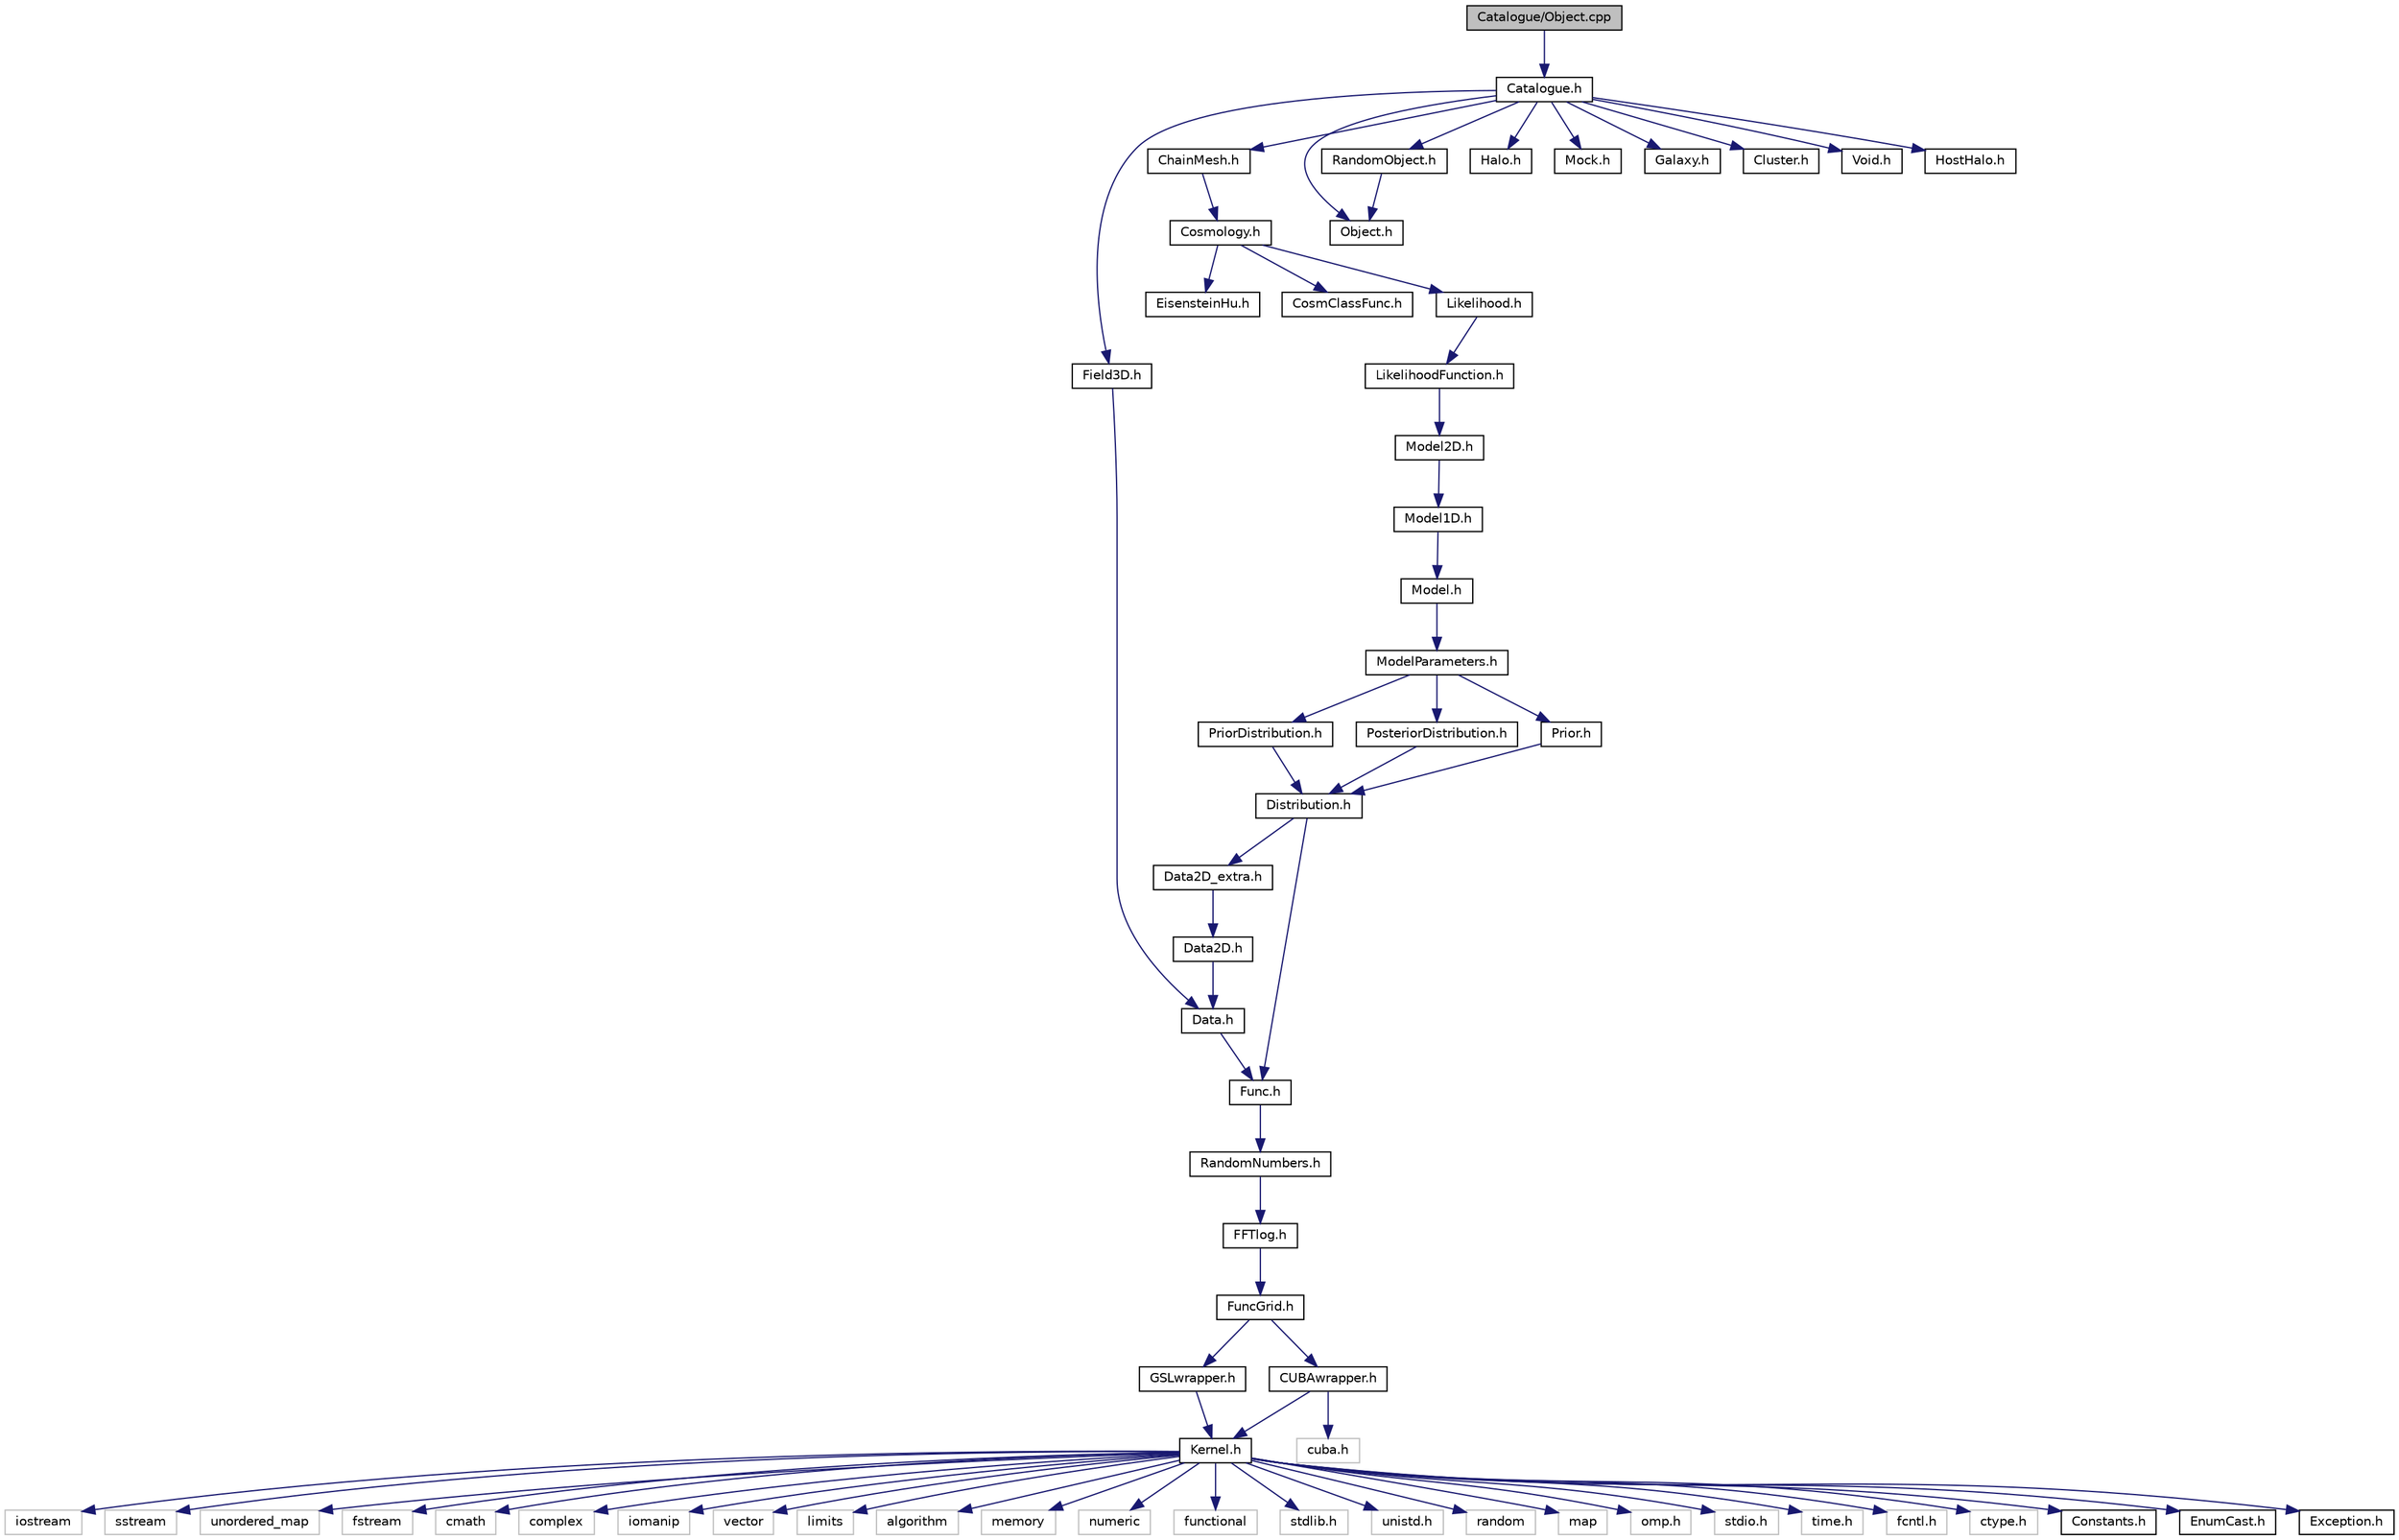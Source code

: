digraph "Catalogue/Object.cpp"
{
  edge [fontname="Helvetica",fontsize="10",labelfontname="Helvetica",labelfontsize="10"];
  node [fontname="Helvetica",fontsize="10",shape=record];
  Node0 [label="Catalogue/Object.cpp",height=0.2,width=0.4,color="black", fillcolor="grey75", style="filled", fontcolor="black"];
  Node0 -> Node1 [color="midnightblue",fontsize="10",style="solid",fontname="Helvetica"];
  Node1 [label="Catalogue.h",height=0.2,width=0.4,color="black", fillcolor="white", style="filled",URL="$d7/d9f/Catalogue_8h.html",tooltip="The class Catalogue. "];
  Node1 -> Node2 [color="midnightblue",fontsize="10",style="solid",fontname="Helvetica"];
  Node2 [label="Field3D.h",height=0.2,width=0.4,color="black", fillcolor="white", style="filled",URL="$df/db4/Field3D_8h.html",tooltip="The class field3D. "];
  Node2 -> Node3 [color="midnightblue",fontsize="10",style="solid",fontname="Helvetica"];
  Node3 [label="Data.h",height=0.2,width=0.4,color="black", fillcolor="white", style="filled",URL="$d6/df6/Data_8h.html",tooltip="The class Data. "];
  Node3 -> Node4 [color="midnightblue",fontsize="10",style="solid",fontname="Helvetica"];
  Node4 [label="Func.h",height=0.2,width=0.4,color="black", fillcolor="white", style="filled",URL="$d2/d8a/Func_8h.html",tooltip="Useful generic functions. "];
  Node4 -> Node5 [color="midnightblue",fontsize="10",style="solid",fontname="Helvetica"];
  Node5 [label="RandomNumbers.h",height=0.2,width=0.4,color="black", fillcolor="white", style="filled",URL="$d9/d17/RandomNumbers_8h.html",tooltip="Class functions used to generate random numbers. "];
  Node5 -> Node6 [color="midnightblue",fontsize="10",style="solid",fontname="Helvetica"];
  Node6 [label="FFTlog.h",height=0.2,width=0.4,color="black", fillcolor="white", style="filled",URL="$da/ddd/FFTlog_8h.html",tooltip="Wrapper for fftlog wripper. "];
  Node6 -> Node7 [color="midnightblue",fontsize="10",style="solid",fontname="Helvetica"];
  Node7 [label="FuncGrid.h",height=0.2,width=0.4,color="black", fillcolor="white", style="filled",URL="$d5/d38/FuncGrid_8h.html",tooltip="Class used to handle functions stored on a grid. "];
  Node7 -> Node8 [color="midnightblue",fontsize="10",style="solid",fontname="Helvetica"];
  Node8 [label="GSLwrapper.h",height=0.2,width=0.4,color="black", fillcolor="white", style="filled",URL="$de/dc4/GSLwrapper_8h.html",tooltip="functions that wrap GSL routines for integration, root finding and minimization "];
  Node8 -> Node9 [color="midnightblue",fontsize="10",style="solid",fontname="Helvetica"];
  Node9 [label="Kernel.h",height=0.2,width=0.4,color="black", fillcolor="white", style="filled",URL="$d3/de9/Kernel_8h.html",tooltip="Useful generic functions. "];
  Node9 -> Node10 [color="midnightblue",fontsize="10",style="solid",fontname="Helvetica"];
  Node10 [label="iostream",height=0.2,width=0.4,color="grey75", fillcolor="white", style="filled"];
  Node9 -> Node11 [color="midnightblue",fontsize="10",style="solid",fontname="Helvetica"];
  Node11 [label="sstream",height=0.2,width=0.4,color="grey75", fillcolor="white", style="filled"];
  Node9 -> Node12 [color="midnightblue",fontsize="10",style="solid",fontname="Helvetica"];
  Node12 [label="unordered_map",height=0.2,width=0.4,color="grey75", fillcolor="white", style="filled"];
  Node9 -> Node13 [color="midnightblue",fontsize="10",style="solid",fontname="Helvetica"];
  Node13 [label="fstream",height=0.2,width=0.4,color="grey75", fillcolor="white", style="filled"];
  Node9 -> Node14 [color="midnightblue",fontsize="10",style="solid",fontname="Helvetica"];
  Node14 [label="cmath",height=0.2,width=0.4,color="grey75", fillcolor="white", style="filled"];
  Node9 -> Node15 [color="midnightblue",fontsize="10",style="solid",fontname="Helvetica"];
  Node15 [label="complex",height=0.2,width=0.4,color="grey75", fillcolor="white", style="filled"];
  Node9 -> Node16 [color="midnightblue",fontsize="10",style="solid",fontname="Helvetica"];
  Node16 [label="iomanip",height=0.2,width=0.4,color="grey75", fillcolor="white", style="filled"];
  Node9 -> Node17 [color="midnightblue",fontsize="10",style="solid",fontname="Helvetica"];
  Node17 [label="vector",height=0.2,width=0.4,color="grey75", fillcolor="white", style="filled"];
  Node9 -> Node18 [color="midnightblue",fontsize="10",style="solid",fontname="Helvetica"];
  Node18 [label="limits",height=0.2,width=0.4,color="grey75", fillcolor="white", style="filled"];
  Node9 -> Node19 [color="midnightblue",fontsize="10",style="solid",fontname="Helvetica"];
  Node19 [label="algorithm",height=0.2,width=0.4,color="grey75", fillcolor="white", style="filled"];
  Node9 -> Node20 [color="midnightblue",fontsize="10",style="solid",fontname="Helvetica"];
  Node20 [label="memory",height=0.2,width=0.4,color="grey75", fillcolor="white", style="filled"];
  Node9 -> Node21 [color="midnightblue",fontsize="10",style="solid",fontname="Helvetica"];
  Node21 [label="numeric",height=0.2,width=0.4,color="grey75", fillcolor="white", style="filled"];
  Node9 -> Node22 [color="midnightblue",fontsize="10",style="solid",fontname="Helvetica"];
  Node22 [label="functional",height=0.2,width=0.4,color="grey75", fillcolor="white", style="filled"];
  Node9 -> Node23 [color="midnightblue",fontsize="10",style="solid",fontname="Helvetica"];
  Node23 [label="stdlib.h",height=0.2,width=0.4,color="grey75", fillcolor="white", style="filled"];
  Node9 -> Node24 [color="midnightblue",fontsize="10",style="solid",fontname="Helvetica"];
  Node24 [label="unistd.h",height=0.2,width=0.4,color="grey75", fillcolor="white", style="filled"];
  Node9 -> Node25 [color="midnightblue",fontsize="10",style="solid",fontname="Helvetica"];
  Node25 [label="random",height=0.2,width=0.4,color="grey75", fillcolor="white", style="filled"];
  Node9 -> Node26 [color="midnightblue",fontsize="10",style="solid",fontname="Helvetica"];
  Node26 [label="map",height=0.2,width=0.4,color="grey75", fillcolor="white", style="filled"];
  Node9 -> Node27 [color="midnightblue",fontsize="10",style="solid",fontname="Helvetica"];
  Node27 [label="omp.h",height=0.2,width=0.4,color="grey75", fillcolor="white", style="filled"];
  Node9 -> Node28 [color="midnightblue",fontsize="10",style="solid",fontname="Helvetica"];
  Node28 [label="stdio.h",height=0.2,width=0.4,color="grey75", fillcolor="white", style="filled"];
  Node9 -> Node29 [color="midnightblue",fontsize="10",style="solid",fontname="Helvetica"];
  Node29 [label="time.h",height=0.2,width=0.4,color="grey75", fillcolor="white", style="filled"];
  Node9 -> Node30 [color="midnightblue",fontsize="10",style="solid",fontname="Helvetica"];
  Node30 [label="fcntl.h",height=0.2,width=0.4,color="grey75", fillcolor="white", style="filled"];
  Node9 -> Node31 [color="midnightblue",fontsize="10",style="solid",fontname="Helvetica"];
  Node31 [label="ctype.h",height=0.2,width=0.4,color="grey75", fillcolor="white", style="filled"];
  Node9 -> Node32 [color="midnightblue",fontsize="10",style="solid",fontname="Helvetica"];
  Node32 [label="Constants.h",height=0.2,width=0.4,color="black", fillcolor="white", style="filled",URL="$d1/d45/Constants_8h.html",tooltip="Constants of general use. "];
  Node9 -> Node33 [color="midnightblue",fontsize="10",style="solid",fontname="Helvetica"];
  Node33 [label="EnumCast.h",height=0.2,width=0.4,color="black", fillcolor="white", style="filled",URL="$d5/d76/EnumCast_8h.html",tooltip="Classes used to cast integers and std::string into the enums used in the CosmoBolognaLib. "];
  Node9 -> Node34 [color="midnightblue",fontsize="10",style="solid",fontname="Helvetica"];
  Node34 [label="Exception.h",height=0.2,width=0.4,color="black", fillcolor="white", style="filled",URL="$d8/d8a/Exception_8h.html",tooltip="The class Exception Class used to handle the exceptions. "];
  Node7 -> Node35 [color="midnightblue",fontsize="10",style="solid",fontname="Helvetica"];
  Node35 [label="CUBAwrapper.h",height=0.2,width=0.4,color="black", fillcolor="white", style="filled",URL="$db/dad/CUBAwrapper_8h.html",tooltip="class CUBAwrapper that wrap CUBA routines for multidimensional integration "];
  Node35 -> Node36 [color="midnightblue",fontsize="10",style="solid",fontname="Helvetica"];
  Node36 [label="cuba.h",height=0.2,width=0.4,color="grey75", fillcolor="white", style="filled"];
  Node35 -> Node9 [color="midnightblue",fontsize="10",style="solid",fontname="Helvetica"];
  Node1 -> Node37 [color="midnightblue",fontsize="10",style="solid",fontname="Helvetica"];
  Node37 [label="ChainMesh.h",height=0.2,width=0.4,color="black", fillcolor="white", style="filled",URL="$d9/d73/ChainMesh_8h.html",tooltip="Implementation of the chain-mesh data structure. "];
  Node37 -> Node38 [color="midnightblue",fontsize="10",style="solid",fontname="Helvetica"];
  Node38 [label="Cosmology.h",height=0.2,width=0.4,color="black", fillcolor="white", style="filled",URL="$da/dd2/Cosmology_8h.html",tooltip="The class Cosmology. "];
  Node38 -> Node39 [color="midnightblue",fontsize="10",style="solid",fontname="Helvetica"];
  Node39 [label="Likelihood.h",height=0.2,width=0.4,color="black", fillcolor="white", style="filled",URL="$db/dd8/Likelihood_8h.html",tooltip="The class Likelihood. "];
  Node39 -> Node40 [color="midnightblue",fontsize="10",style="solid",fontname="Helvetica"];
  Node40 [label="LikelihoodFunction.h",height=0.2,width=0.4,color="black", fillcolor="white", style="filled",URL="$dd/ded/LikelihoodFunction_8h.html",tooltip="Likelihood function. "];
  Node40 -> Node41 [color="midnightblue",fontsize="10",style="solid",fontname="Helvetica"];
  Node41 [label="Model2D.h",height=0.2,width=0.4,color="black", fillcolor="white", style="filled",URL="$d7/de6/Model2D_8h.html",tooltip="The class Model2D. "];
  Node41 -> Node42 [color="midnightblue",fontsize="10",style="solid",fontname="Helvetica"];
  Node42 [label="Model1D.h",height=0.2,width=0.4,color="black", fillcolor="white", style="filled",URL="$d9/d12/Model1D_8h.html",tooltip="The class Model1D. "];
  Node42 -> Node43 [color="midnightblue",fontsize="10",style="solid",fontname="Helvetica"];
  Node43 [label="Model.h",height=0.2,width=0.4,color="black", fillcolor="white", style="filled",URL="$d3/d5a/Model_8h.html",tooltip="The class Model. "];
  Node43 -> Node44 [color="midnightblue",fontsize="10",style="solid",fontname="Helvetica"];
  Node44 [label="ModelParameters.h",height=0.2,width=0.4,color="black", fillcolor="white", style="filled",URL="$dc/d6a/ModelParameters_8h.html",tooltip="The class ModelParameters. "];
  Node44 -> Node45 [color="midnightblue",fontsize="10",style="solid",fontname="Helvetica"];
  Node45 [label="Prior.h",height=0.2,width=0.4,color="black", fillcolor="white", style="filled",URL="$d8/de3/Prior_8h.html",tooltip="The class Prior. "];
  Node45 -> Node46 [color="midnightblue",fontsize="10",style="solid",fontname="Helvetica"];
  Node46 [label="Distribution.h",height=0.2,width=0.4,color="black", fillcolor="white", style="filled",URL="$d5/d4d/Distribution_8h.html",tooltip="The class Distribution. "];
  Node46 -> Node47 [color="midnightblue",fontsize="10",style="solid",fontname="Helvetica"];
  Node47 [label="Data2D_extra.h",height=0.2,width=0.4,color="black", fillcolor="white", style="filled",URL="$db/db1/Data2D__extra_8h.html",tooltip="The class Data2D_extra. "];
  Node47 -> Node48 [color="midnightblue",fontsize="10",style="solid",fontname="Helvetica"];
  Node48 [label="Data2D.h",height=0.2,width=0.4,color="black", fillcolor="white", style="filled",URL="$d1/dfe/Data2D_8h.html",tooltip="The class Data2D. "];
  Node48 -> Node3 [color="midnightblue",fontsize="10",style="solid",fontname="Helvetica"];
  Node46 -> Node4 [color="midnightblue",fontsize="10",style="solid",fontname="Helvetica"];
  Node44 -> Node49 [color="midnightblue",fontsize="10",style="solid",fontname="Helvetica"];
  Node49 [label="PriorDistribution.h",height=0.2,width=0.4,color="black", fillcolor="white", style="filled",URL="$db/d6c/PriorDistribution_8h.html",tooltip="The class PriorDistribution. "];
  Node49 -> Node46 [color="midnightblue",fontsize="10",style="solid",fontname="Helvetica"];
  Node44 -> Node50 [color="midnightblue",fontsize="10",style="solid",fontname="Helvetica"];
  Node50 [label="PosteriorDistribution.h",height=0.2,width=0.4,color="black", fillcolor="white", style="filled",URL="$db/dbb/PosteriorDistribution_8h.html",tooltip="The class PosteriorDistribution. "];
  Node50 -> Node46 [color="midnightblue",fontsize="10",style="solid",fontname="Helvetica"];
  Node38 -> Node51 [color="midnightblue",fontsize="10",style="solid",fontname="Helvetica"];
  Node51 [label="EisensteinHu.h",height=0.2,width=0.4,color="black", fillcolor="white", style="filled",URL="$d6/d32/EisensteinHu_8h.html",tooltip="The class EisensteinHu. "];
  Node38 -> Node52 [color="midnightblue",fontsize="10",style="solid",fontname="Helvetica"];
  Node52 [label="CosmClassFunc.h",height=0.2,width=0.4,color="black", fillcolor="white", style="filled",URL="$da/d09/CosmClassFunc_8h.html",tooltip="Class functions used by Numerical methods inside the class Cosmology. "];
  Node1 -> Node53 [color="midnightblue",fontsize="10",style="solid",fontname="Helvetica"];
  Node53 [label="Object.h",height=0.2,width=0.4,color="black", fillcolor="white", style="filled",URL="$db/dbf/Object_8h.html",tooltip="The class Object. "];
  Node1 -> Node54 [color="midnightblue",fontsize="10",style="solid",fontname="Helvetica"];
  Node54 [label="RandomObject.h",height=0.2,width=0.4,color="black", fillcolor="white", style="filled",URL="$da/dd3/RandomObject_8h.html",tooltip="The class RandomObject. "];
  Node54 -> Node53 [color="midnightblue",fontsize="10",style="solid",fontname="Helvetica"];
  Node1 -> Node55 [color="midnightblue",fontsize="10",style="solid",fontname="Helvetica"];
  Node55 [label="Halo.h",height=0.2,width=0.4,color="black", fillcolor="white", style="filled",URL="$d0/dbf/Halo_8h.html",tooltip="The class Halo. "];
  Node1 -> Node56 [color="midnightblue",fontsize="10",style="solid",fontname="Helvetica"];
  Node56 [label="Mock.h",height=0.2,width=0.4,color="black", fillcolor="white", style="filled",URL="$df/da4/Mock_8h.html",tooltip="The class Mock. "];
  Node1 -> Node57 [color="midnightblue",fontsize="10",style="solid",fontname="Helvetica"];
  Node57 [label="Galaxy.h",height=0.2,width=0.4,color="black", fillcolor="white", style="filled",URL="$de/d71/Galaxy_8h.html",tooltip="The class Galaxy. "];
  Node1 -> Node58 [color="midnightblue",fontsize="10",style="solid",fontname="Helvetica"];
  Node58 [label="Cluster.h",height=0.2,width=0.4,color="black", fillcolor="white", style="filled",URL="$d8/d77/Cluster_8h.html",tooltip="The class Cluster. "];
  Node1 -> Node59 [color="midnightblue",fontsize="10",style="solid",fontname="Helvetica"];
  Node59 [label="Void.h",height=0.2,width=0.4,color="black", fillcolor="white", style="filled",URL="$d5/d50/Void_8h.html",tooltip="The class Void. "];
  Node1 -> Node60 [color="midnightblue",fontsize="10",style="solid",fontname="Helvetica"];
  Node60 [label="HostHalo.h",height=0.2,width=0.4,color="black", fillcolor="white", style="filled",URL="$d3/dc6/HostHalo_8h.html",tooltip="The class HostHalo. "];
}
